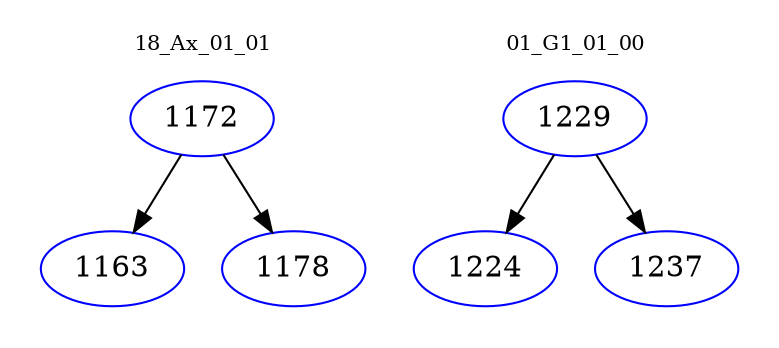 digraph{
subgraph cluster_0 {
color = white
label = "18_Ax_01_01";
fontsize=10;
T0_1172 [label="1172", color="blue"]
T0_1172 -> T0_1163 [color="black"]
T0_1163 [label="1163", color="blue"]
T0_1172 -> T0_1178 [color="black"]
T0_1178 [label="1178", color="blue"]
}
subgraph cluster_1 {
color = white
label = "01_G1_01_00";
fontsize=10;
T1_1229 [label="1229", color="blue"]
T1_1229 -> T1_1224 [color="black"]
T1_1224 [label="1224", color="blue"]
T1_1229 -> T1_1237 [color="black"]
T1_1237 [label="1237", color="blue"]
}
}

